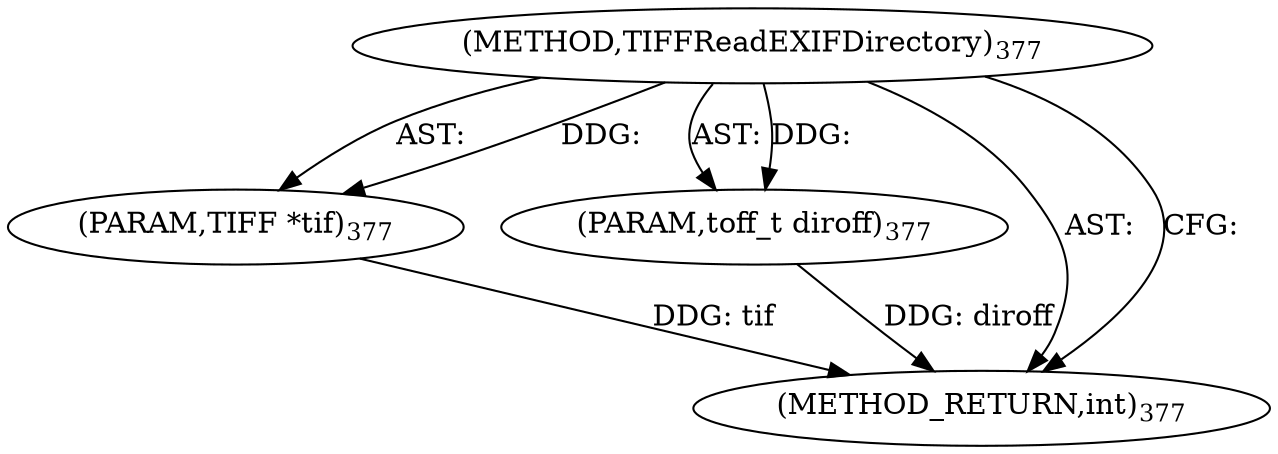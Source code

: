 digraph "TIFFReadEXIFDirectory" {  
"8557" [label = <(METHOD,TIFFReadEXIFDirectory)<SUB>377</SUB>> ]
"8558" [label = <(PARAM,TIFF *tif)<SUB>377</SUB>> ]
"8559" [label = <(PARAM,toff_t diroff)<SUB>377</SUB>> ]
"8560" [label = <(METHOD_RETURN,int)<SUB>377</SUB>> ]
  "8557" -> "8558"  [ label = "AST: "] 
  "8557" -> "8559"  [ label = "AST: "] 
  "8557" -> "8560"  [ label = "AST: "] 
  "8557" -> "8560"  [ label = "CFG: "] 
  "8558" -> "8560"  [ label = "DDG: tif"] 
  "8559" -> "8560"  [ label = "DDG: diroff"] 
  "8557" -> "8558"  [ label = "DDG: "] 
  "8557" -> "8559"  [ label = "DDG: "] 
}

